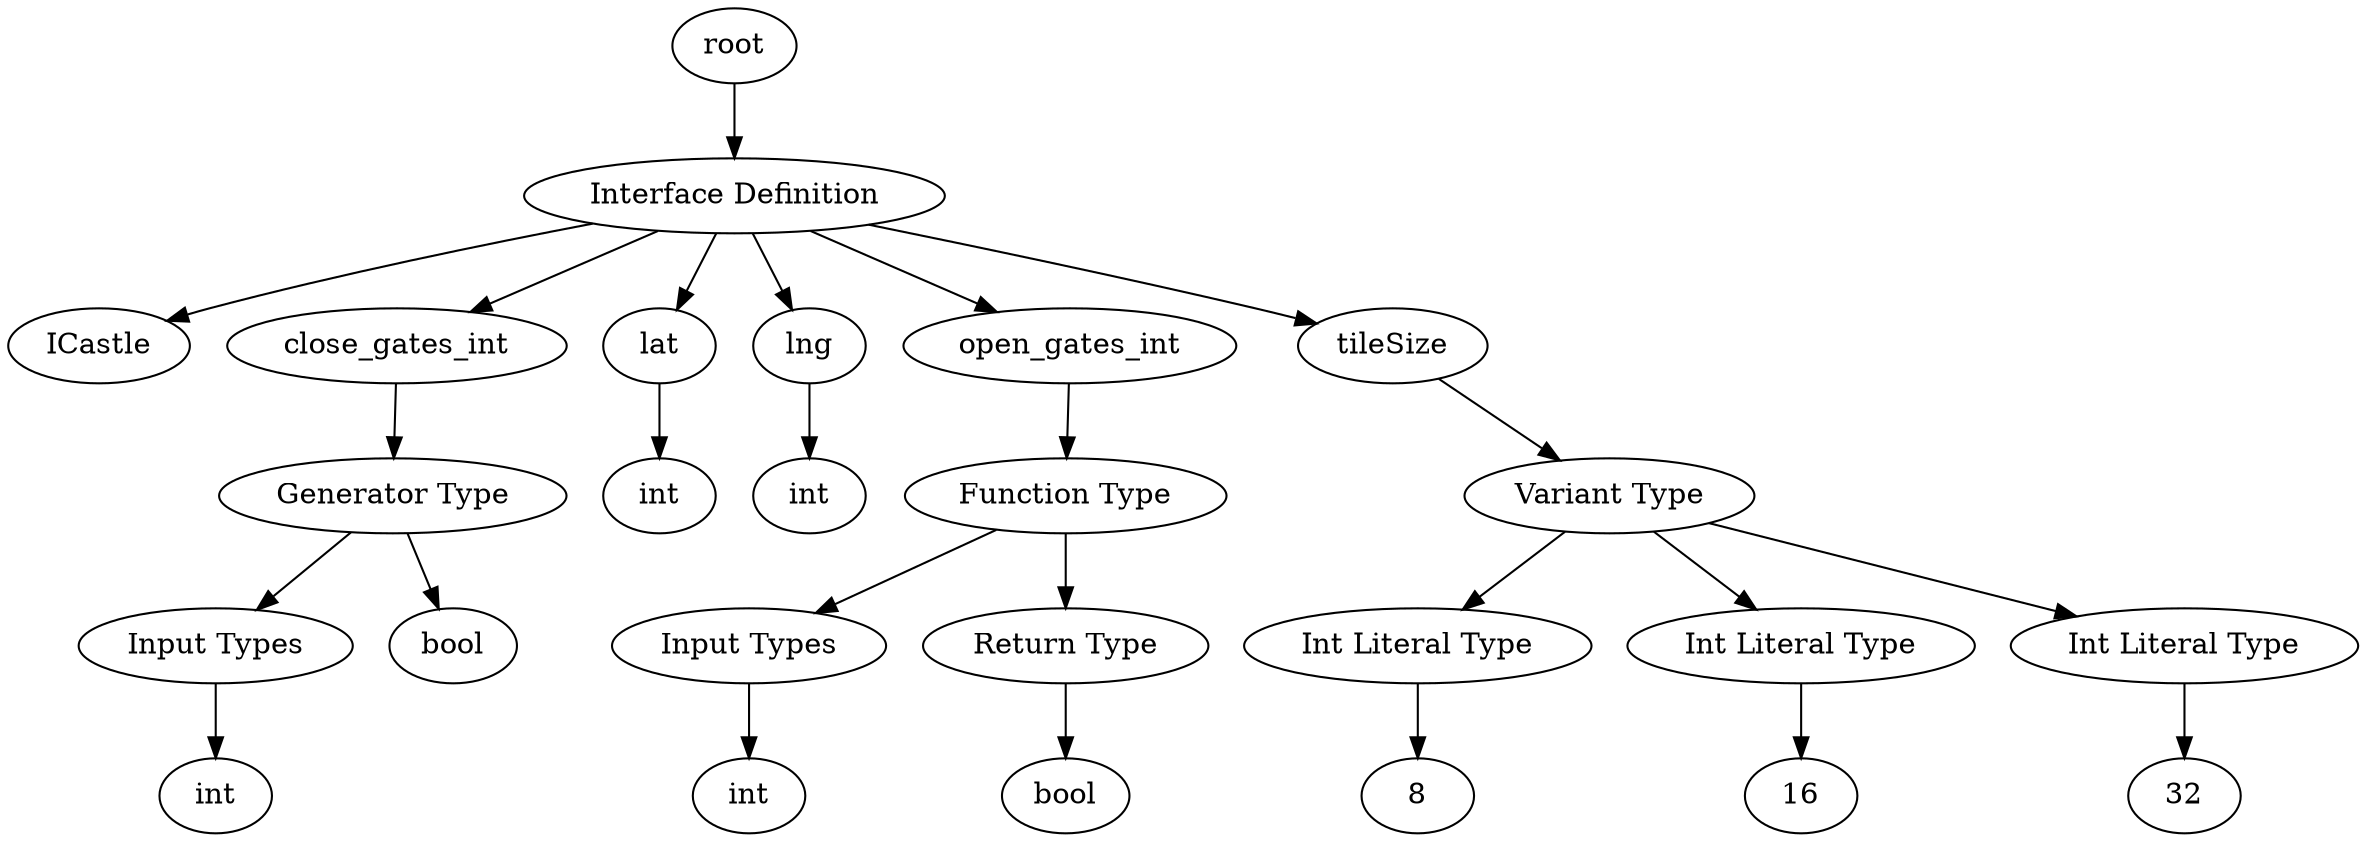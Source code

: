 digraph G { 
 "0"   [label="root"]; 
 "1"   [label="Interface Definition"]; 
 "0" -> "1"; 
 "2"   [label="ICastle"]; 
 "1" -> "2"; 
 "3"   [label="close_gates_int"]; 
 "1" -> "3"; 
 "4"   [label="Generator Type"]; 
 "3" -> "4"; 
 "5"   [label="Input Types"]; 
 "4" -> "5"; 
 "6"   [label="int"]; 
 "5" -> "6"; 
 "7"   [label="bool"]; 
 "4" -> "7"; 
 "8"   [label="lat"]; 
 "1" -> "8"; 
 "9"   [label="int"]; 
 "8" -> "9"; 
 "10"   [label="lng"]; 
 "1" -> "10"; 
 "11"   [label="int"]; 
 "10" -> "11"; 
 "12"   [label="open_gates_int"]; 
 "1" -> "12"; 
 "13"   [label="Function Type"]; 
 "12" -> "13"; 
 "14"   [label="Input Types"]; 
 "13" -> "14"; 
 "15"   [label="int"]; 
 "14" -> "15"; 
 "16"   [label="Return Type"]; 
 "13" -> "16"; 
 "17"   [label="bool"]; 
 "16" -> "17"; 
 "18"   [label="tileSize"]; 
 "1" -> "18"; 
 "19"   [label="Variant Type"]; 
 "18" -> "19"; 
 "20"   [label="Int Literal Type"]; 
 "19" -> "20"; 
 "21"   [label="8"]; 
 "20" -> "21"; 
 "22"   [label="Int Literal Type"]; 
 "19" -> "22"; 
 "23"   [label="16"]; 
 "22" -> "23"; 
 "24"   [label="Int Literal Type"]; 
 "19" -> "24"; 
 "25"   [label="32"]; 
 "24" -> "25"; 
 }